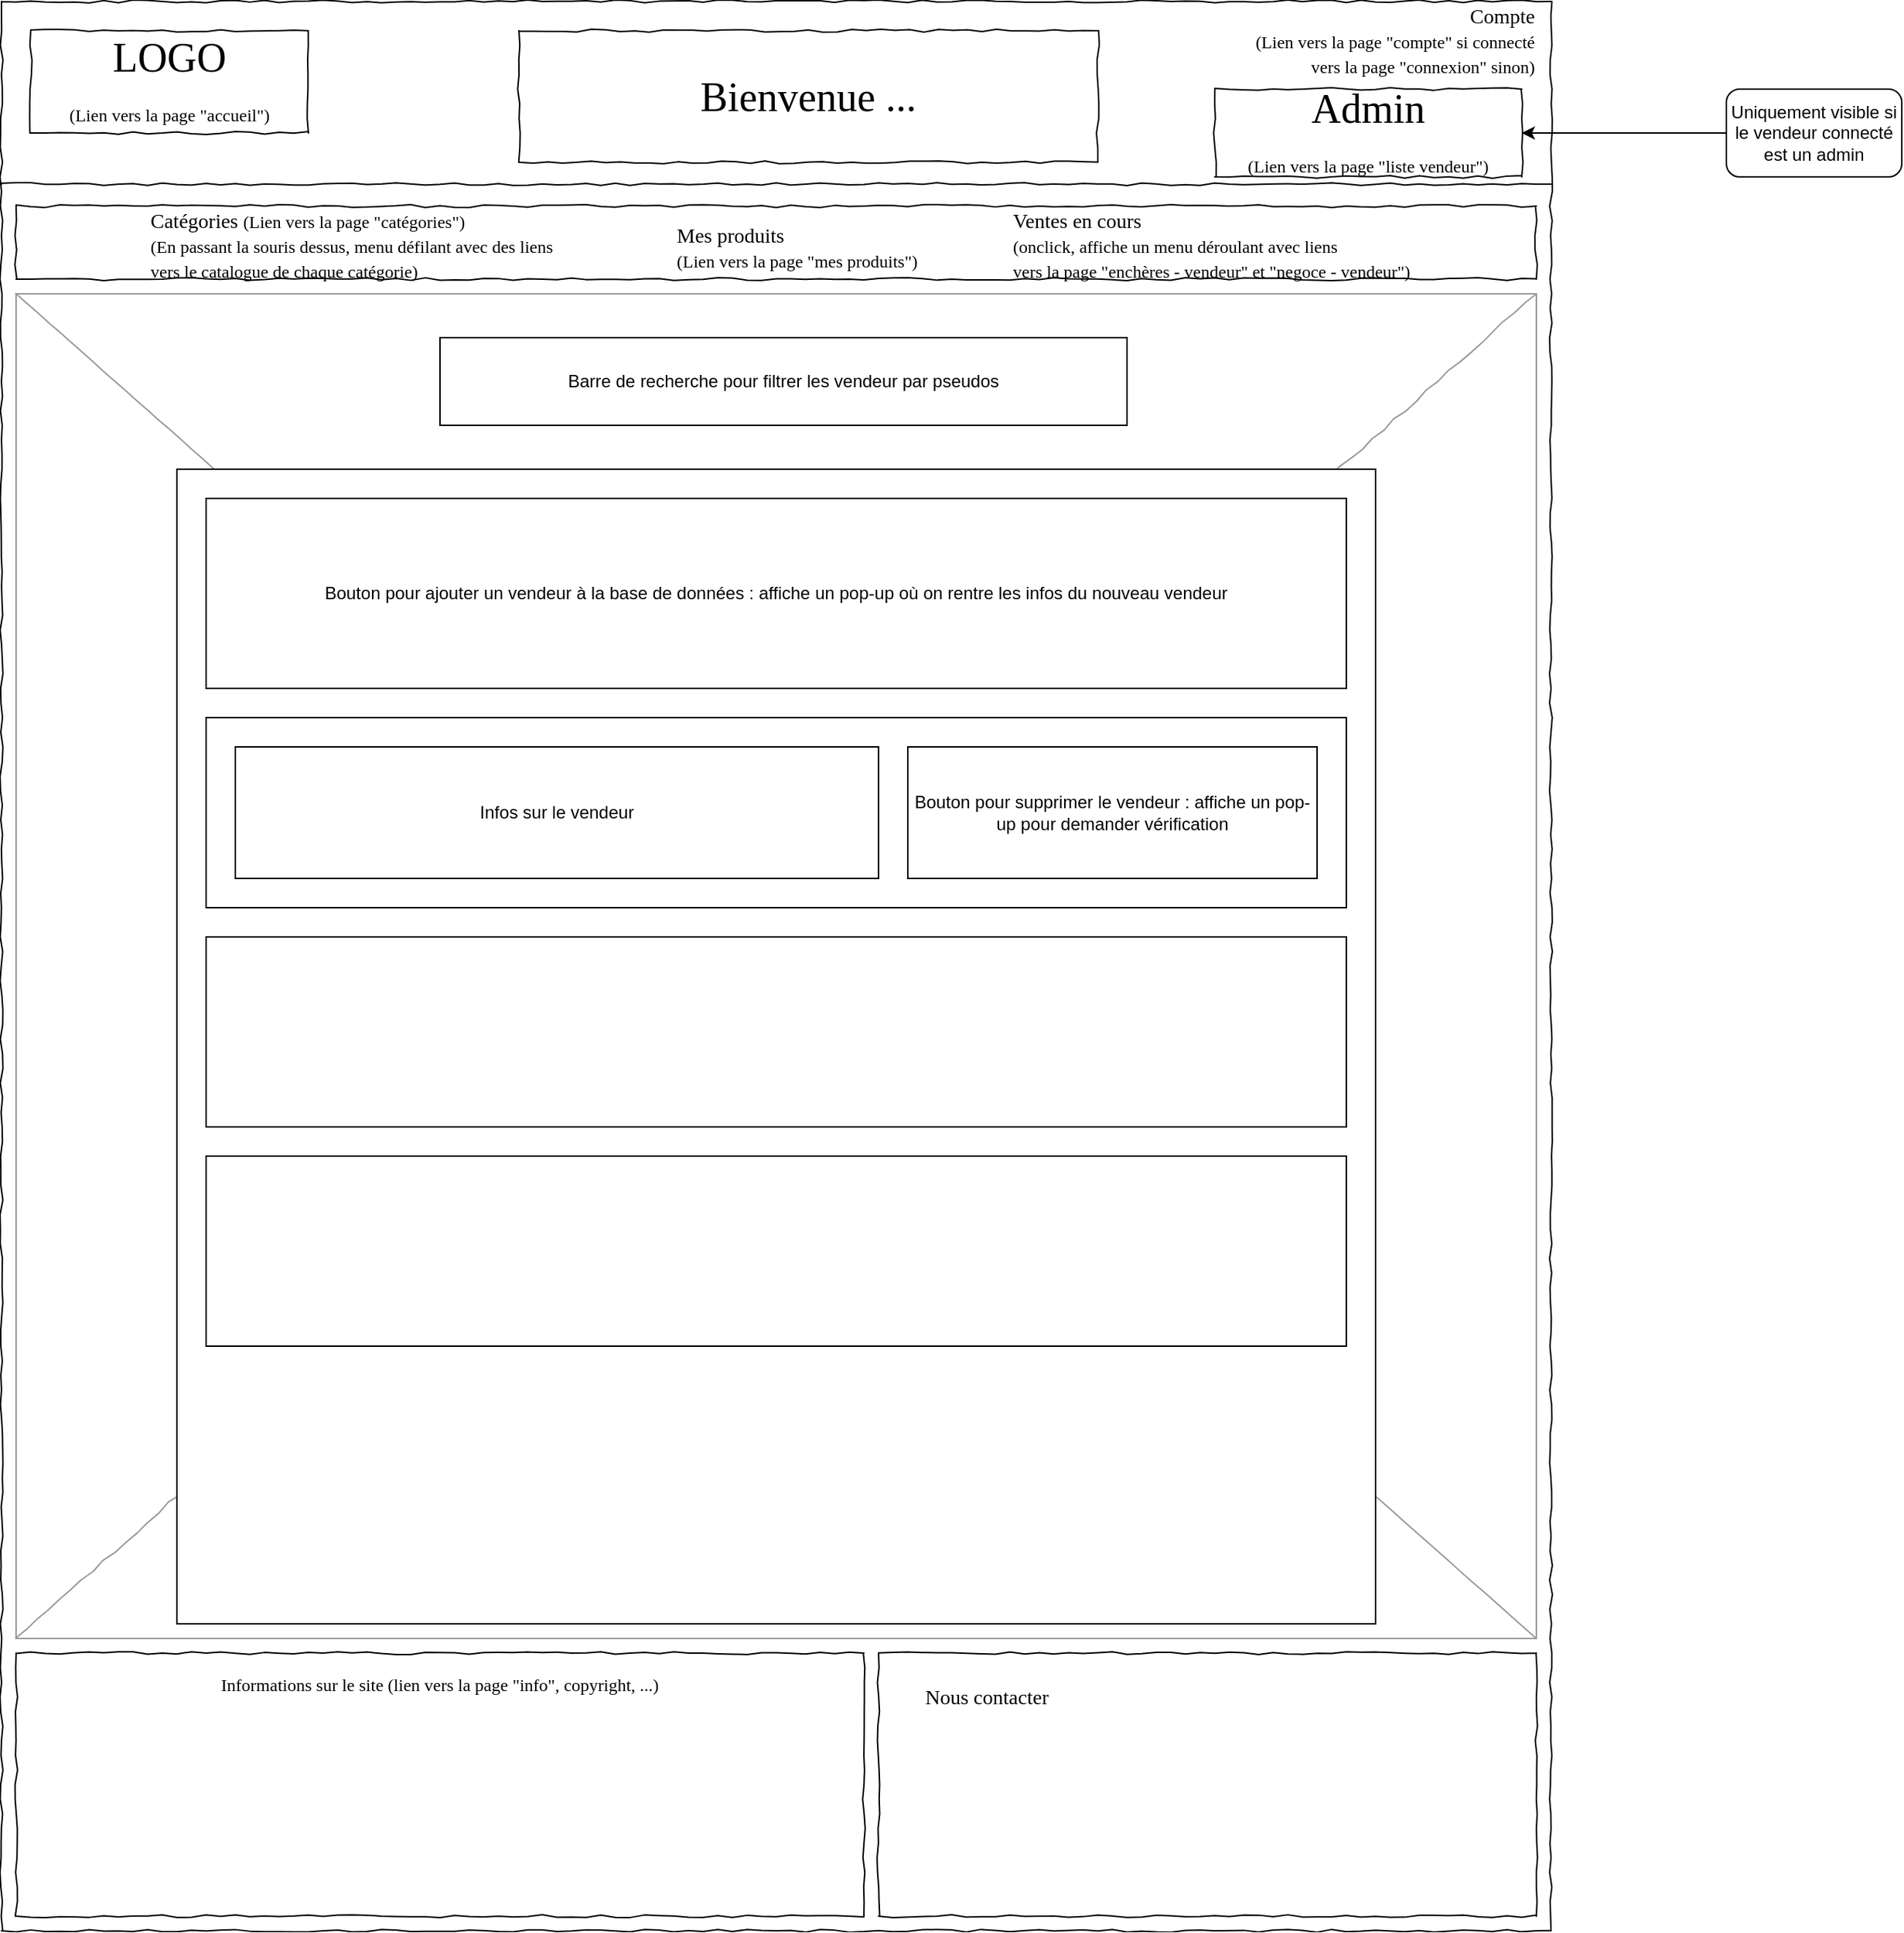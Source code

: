 <mxfile version="12.9.12" type="device"><diagram name="Page-1" id="03018318-947c-dd8e-b7a3-06fadd420f32"><mxGraphModel dx="1422" dy="766" grid="1" gridSize="10" guides="1" tooltips="1" connect="1" arrows="1" fold="1" page="1" pageScale="1" pageWidth="1350" pageHeight="1350" background="#ffffff" math="0" shadow="0"><root><mxCell id="0"/><mxCell id="1" parent="0"/><mxCell id="677b7b8949515195-1" value="&#10;&#10;&lt;!--StartFragment--&gt;&lt;span style=&quot;font-family: Whitney, &amp;quot;Helvetica Neue&amp;quot;, Helvetica, Arial, sans-serif; font-size: 16px; font-style: normal; font-variant-ligatures: normal; font-variant-caps: normal; font-weight: 400; letter-spacing: normal; orphans: 2; text-align: start; text-indent: 0px; text-transform: none; widows: 2; word-spacing: 0px; -webkit-text-stroke-width: 0px; text-decoration-style: initial; text-decoration-color: initial; float: none; display: inline !important;&quot;&gt;Pere-Siffleur&lt;/span&gt;&lt;!--EndFragment--&gt;&#10;&#10;" style="whiteSpace=wrap;html=1;rounded=0;shadow=0;labelBackgroundColor=none;strokeColor=#000000;strokeWidth=1;fillColor=none;fontFamily=Verdana;fontSize=12;fontColor=#000000;align=center;comic=1;" parent="1" vertex="1"><mxGeometry x="20" y="20" width="1060" height="1320" as="geometry"/></mxCell><mxCell id="677b7b8949515195-2" value="LOGO&lt;br style=&quot;font-size: 12px&quot;&gt;&lt;span style=&quot;font-size: 12px&quot;&gt;(Lien vers la page &quot;accueil&quot;)&lt;/span&gt;" style="whiteSpace=wrap;html=1;rounded=0;shadow=0;labelBackgroundColor=none;strokeWidth=1;fontFamily=Verdana;fontSize=28;align=center;comic=1;" parent="1" vertex="1"><mxGeometry x="40" y="40" width="190" height="70" as="geometry"/></mxCell><mxCell id="677b7b8949515195-7" value="Compte&lt;br style=&quot;font-size: 12px&quot;&gt;&lt;span style=&quot;font-size: 12px&quot;&gt;(Lien vers la page &quot;compte&quot; si connecté&lt;br&gt;vers la page &quot;connexion&quot; sinon)&lt;br&gt;&lt;/span&gt;" style="text;html=1;points=[];align=right;verticalAlign=middle;spacingTop=-4;fontSize=14;fontFamily=Verdana;labelPosition=left;verticalLabelPosition=middle;" parent="1" vertex="1"><mxGeometry x="1070" y="40" width="60" height="20" as="geometry"/></mxCell><mxCell id="677b7b8949515195-9" value="" style="line;strokeWidth=1;html=1;rounded=0;shadow=0;labelBackgroundColor=none;fillColor=none;fontFamily=Verdana;fontSize=14;fontColor=#000000;align=center;comic=1;" parent="1" vertex="1"><mxGeometry x="20" y="140" width="1060" height="10" as="geometry"/></mxCell><mxCell id="677b7b8949515195-10" value="" style="whiteSpace=wrap;html=1;rounded=0;shadow=0;labelBackgroundColor=none;strokeWidth=1;fillColor=none;fontFamily=Verdana;fontSize=12;align=center;comic=1;" parent="1" vertex="1"><mxGeometry x="30" y="160" width="1040" height="50" as="geometry"/></mxCell><mxCell id="677b7b8949515195-11" value="Catégories&amp;nbsp;&lt;span style=&quot;font-size: 12px&quot;&gt;(Lien vers la page &quot;catégories&quot;)&lt;br&gt;(En passant la souris dessus, menu défilant avec des liens&amp;nbsp;&lt;br&gt;vers le catalogue de chaque catégorie)&lt;/span&gt;" style="text;html=1;points=[];align=left;verticalAlign=top;spacingTop=-4;fontSize=14;fontFamily=Verdana" parent="1" vertex="1"><mxGeometry x="120" y="160" width="60" height="20" as="geometry"/></mxCell><mxCell id="677b7b8949515195-12" value="Ventes en cours&lt;br style=&quot;font-size: 12px&quot;&gt;&lt;span style=&quot;font-size: 12px&quot;&gt;(onclick, affiche un menu déroulant avec liens&lt;br&gt;vers la page &quot;enchères - vendeur&quot; et &quot;negoce - vendeur&quot;)&lt;/span&gt;" style="text;html=1;points=[];align=left;verticalAlign=top;spacingTop=-4;fontSize=14;fontFamily=Verdana" parent="1" vertex="1"><mxGeometry x="710" y="160" width="60" height="20" as="geometry"/></mxCell><mxCell id="677b7b8949515195-15" value="&lt;div style=&quot;text-align: justify&quot;&gt;Informations sur le site (lien vers la page &quot;info&quot;, copyright, ...)&lt;br&gt;&lt;/div&gt;" style="whiteSpace=wrap;html=1;rounded=0;shadow=0;labelBackgroundColor=none;strokeWidth=1;fillColor=none;fontFamily=Verdana;fontSize=12;align=center;verticalAlign=top;spacing=10;comic=1;" parent="1" vertex="1"><mxGeometry x="30" y="1150" width="580" height="180" as="geometry"/></mxCell><mxCell id="677b7b8949515195-16" value="" style="verticalLabelPosition=bottom;shadow=0;dashed=0;align=center;html=1;verticalAlign=top;strokeWidth=1;shape=mxgraph.mockup.graphics.simpleIcon;strokeColor=#999999;rounded=0;labelBackgroundColor=none;fontFamily=Verdana;fontSize=14;fontColor=#000000;comic=1;" parent="1" vertex="1"><mxGeometry x="30" y="220" width="1040" height="920" as="geometry"/></mxCell><mxCell id="677b7b8949515195-26" value="" style="whiteSpace=wrap;html=1;rounded=0;shadow=0;labelBackgroundColor=none;strokeWidth=1;fillColor=none;fontFamily=Verdana;fontSize=12;align=center;comic=1;" parent="1" vertex="1"><mxGeometry x="620" y="1150" width="450" height="180" as="geometry"/></mxCell><mxCell id="677b7b8949515195-42" value="Nous contacter" style="text;html=1;points=[];align=left;verticalAlign=top;spacingTop=-4;fontSize=14;fontFamily=Verdana" parent="1" vertex="1"><mxGeometry x="650" y="1170" width="170" height="20" as="geometry"/></mxCell><mxCell id="Vz2qVGnKAH75r2qcj9Pt-2" value="Admin&lt;br style=&quot;font-size: 12px&quot;&gt;&lt;span style=&quot;font-size: 12px&quot;&gt;(Lien vers la page &quot;liste vendeur&quot;)&lt;/span&gt;" style="whiteSpace=wrap;html=1;rounded=0;shadow=0;labelBackgroundColor=none;strokeWidth=1;fontFamily=Verdana;fontSize=28;align=center;comic=1;" parent="1" vertex="1"><mxGeometry x="850" y="80" width="210" height="60" as="geometry"/></mxCell><mxCell id="Vz2qVGnKAH75r2qcj9Pt-3" value="Bienvenue ..." style="whiteSpace=wrap;html=1;rounded=0;shadow=0;labelBackgroundColor=none;strokeWidth=1;fontFamily=Verdana;fontSize=28;align=center;comic=1;" parent="1" vertex="1"><mxGeometry x="374" y="40" width="396" height="90" as="geometry"/></mxCell><mxCell id="XFakcHT0AiiZS1c_6F1j-1" value="" style="rounded=0;whiteSpace=wrap;html=1;" parent="1" vertex="1"><mxGeometry x="140" y="340" width="820" height="790" as="geometry"/></mxCell><mxCell id="XFakcHT0AiiZS1c_6F1j-2" value="" style="rounded=0;whiteSpace=wrap;html=1;" parent="1" vertex="1"><mxGeometry x="160" y="510" width="780" height="130" as="geometry"/></mxCell><mxCell id="XFakcHT0AiiZS1c_6F1j-3" value="Infos sur le vendeur" style="rounded=0;whiteSpace=wrap;html=1;" parent="1" vertex="1"><mxGeometry x="180" y="530" width="440" height="90" as="geometry"/></mxCell><mxCell id="XFakcHT0AiiZS1c_6F1j-4" value="Bouton pour supprimer le vendeur : affiche un pop-up pour demander vérification" style="rounded=0;whiteSpace=wrap;html=1;" parent="1" vertex="1"><mxGeometry x="640" y="530" width="280" height="90" as="geometry"/></mxCell><mxCell id="XFakcHT0AiiZS1c_6F1j-6" value="Bouton pour ajouter un vendeur à la base de données : affiche un pop-up où on rentre les infos du nouveau vendeur" style="rounded=0;whiteSpace=wrap;html=1;" parent="1" vertex="1"><mxGeometry x="160" y="360" width="780" height="130" as="geometry"/></mxCell><mxCell id="XFakcHT0AiiZS1c_6F1j-7" value="" style="rounded=0;whiteSpace=wrap;html=1;" parent="1" vertex="1"><mxGeometry x="160" y="660" width="780" height="130" as="geometry"/></mxCell><mxCell id="XFakcHT0AiiZS1c_6F1j-8" value="" style="rounded=0;whiteSpace=wrap;html=1;" parent="1" vertex="1"><mxGeometry x="160" y="810" width="780" height="130" as="geometry"/></mxCell><mxCell id="XFakcHT0AiiZS1c_6F1j-9" value="Barre de recherche pour filtrer les vendeur par pseudos" style="rounded=0;whiteSpace=wrap;html=1;" parent="1" vertex="1"><mxGeometry x="320" y="250" width="470" height="60" as="geometry"/></mxCell><mxCell id="PDkGFIoYBXShdEXsHaBB-1" value="Mes produits&lt;br style=&quot;font-size: 12px&quot;&gt;&lt;span style=&quot;font-size: 12px&quot;&gt;(Lien vers la page &quot;mes produits&quot;)&lt;/span&gt;" style="text;html=1;points=[];align=left;verticalAlign=top;spacingTop=-4;fontSize=14;fontFamily=Verdana" parent="1" vertex="1"><mxGeometry x="480" y="170" width="60" height="20" as="geometry"/></mxCell><mxCell id="w3GsoGOP6yFDd-7dkNlc-1" value="" style="endArrow=classic;html=1;entryX=1;entryY=0.5;entryDx=0;entryDy=0;" parent="1" target="Vz2qVGnKAH75r2qcj9Pt-2" edge="1"><mxGeometry width="50" height="50" relative="1" as="geometry"><mxPoint x="1200" y="110" as="sourcePoint"/><mxPoint x="1220" y="90" as="targetPoint"/></mxGeometry></mxCell><mxCell id="w3GsoGOP6yFDd-7dkNlc-2" value="Uniquement visible si le vendeur connecté est un admin" style="rounded=1;whiteSpace=wrap;html=1;" parent="1" vertex="1"><mxGeometry x="1200" y="80" width="120" height="60" as="geometry"/></mxCell></root></mxGraphModel></diagram></mxfile>